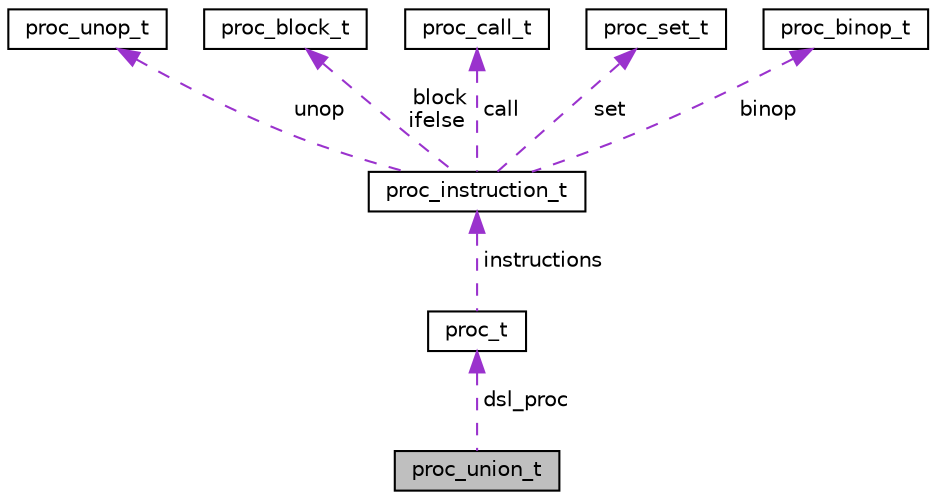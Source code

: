 digraph "proc_union_t"
{
 // LATEX_PDF_SIZE
  edge [fontname="Helvetica",fontsize="10",labelfontname="Helvetica",labelfontsize="10"];
  node [fontname="Helvetica",fontsize="10",shape=record];
  Node1 [label="proc_union_t",height=0.2,width=0.4,color="black", fillcolor="grey75", style="filled", fontcolor="black",tooltip=" "];
  Node2 -> Node1 [dir="back",color="darkorchid3",fontsize="10",style="dashed",label=" dsl_proc" ,fontname="Helvetica"];
  Node2 [label="proc_t",height=0.2,width=0.4,color="black", fillcolor="white", style="filled",URL="$structproc__t.html",tooltip=" "];
  Node3 -> Node2 [dir="back",color="darkorchid3",fontsize="10",style="dashed",label=" instructions" ,fontname="Helvetica"];
  Node3 [label="proc_instruction_t",height=0.2,width=0.4,color="black", fillcolor="white", style="filled",URL="$structproc__instruction__t.html",tooltip=" "];
  Node4 -> Node3 [dir="back",color="darkorchid3",fontsize="10",style="dashed",label=" unop" ,fontname="Helvetica"];
  Node4 [label="proc_unop_t",height=0.2,width=0.4,color="black", fillcolor="white", style="filled",URL="$structproc__unop__t.html",tooltip=" "];
  Node5 -> Node3 [dir="back",color="darkorchid3",fontsize="10",style="dashed",label=" block\nifelse" ,fontname="Helvetica"];
  Node5 [label="proc_block_t",height=0.2,width=0.4,color="black", fillcolor="white", style="filled",URL="$structproc__block__t.html",tooltip=" "];
  Node6 -> Node3 [dir="back",color="darkorchid3",fontsize="10",style="dashed",label=" call" ,fontname="Helvetica"];
  Node6 [label="proc_call_t",height=0.2,width=0.4,color="black", fillcolor="white", style="filled",URL="$structproc__call__t.html",tooltip=" "];
  Node7 -> Node3 [dir="back",color="darkorchid3",fontsize="10",style="dashed",label=" set" ,fontname="Helvetica"];
  Node7 [label="proc_set_t",height=0.2,width=0.4,color="black", fillcolor="white", style="filled",URL="$structproc__set__t.html",tooltip=" "];
  Node8 -> Node3 [dir="back",color="darkorchid3",fontsize="10",style="dashed",label=" binop" ,fontname="Helvetica"];
  Node8 [label="proc_binop_t",height=0.2,width=0.4,color="black", fillcolor="white", style="filled",URL="$structproc__binop__t.html",tooltip=" "];
}
